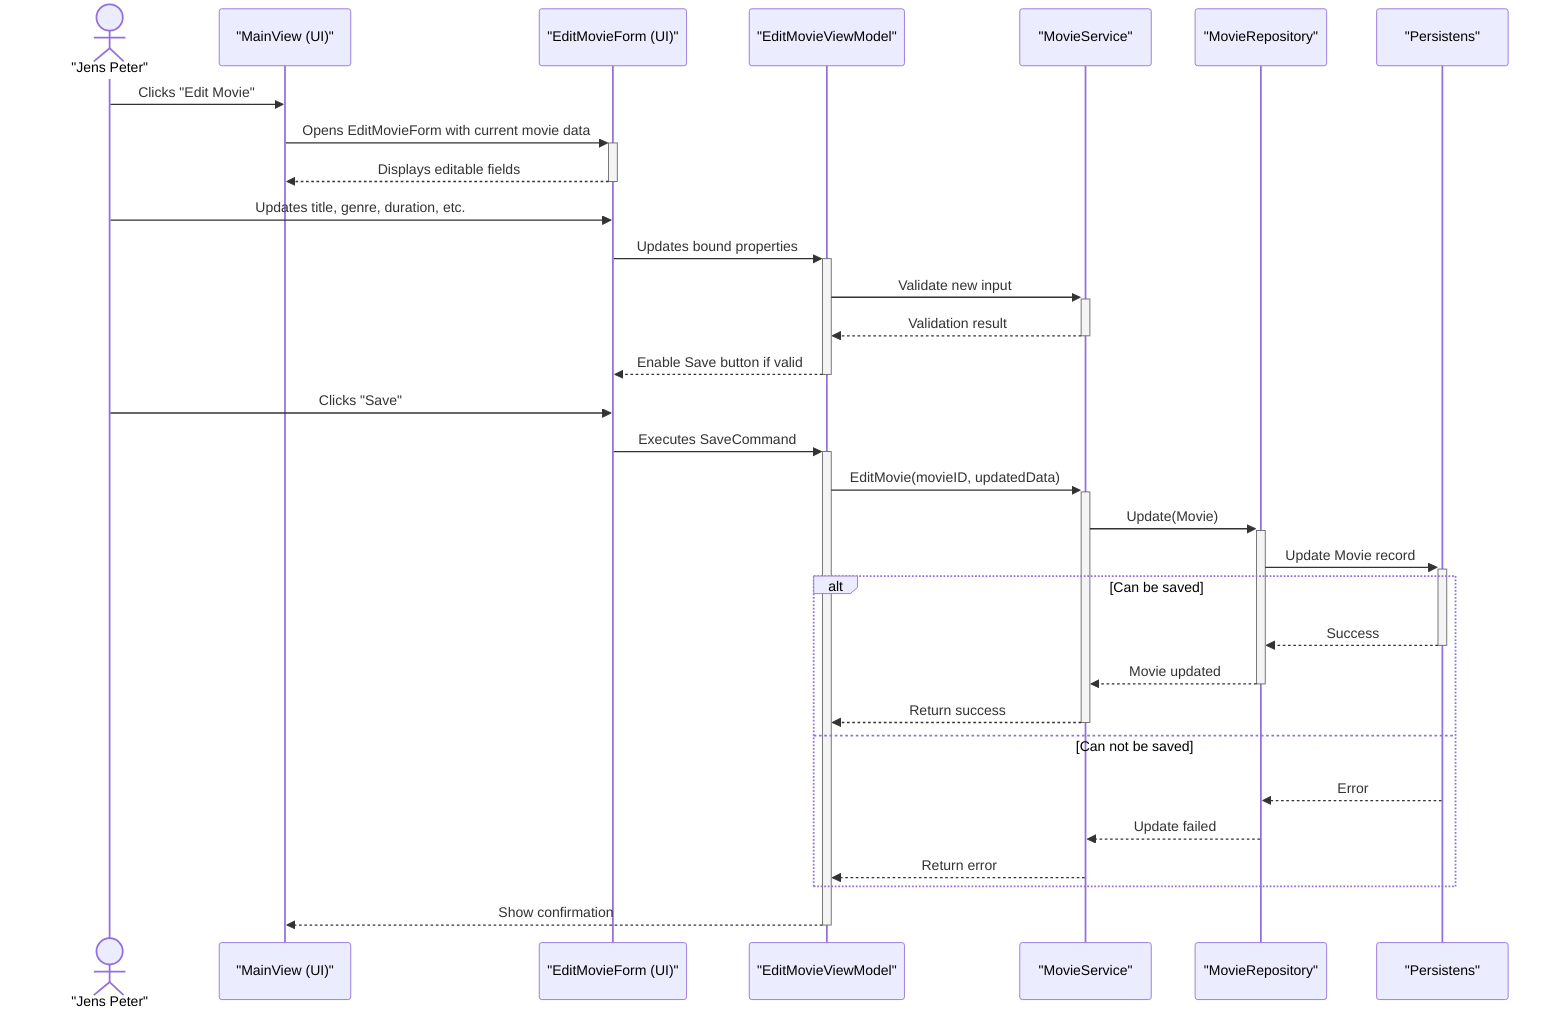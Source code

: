 ﻿sequenceDiagram
    actor JensPeter as "Jens Peter"
    participant UI as "MainView (UI)"
    participant Form as "EditMovieForm (UI)"
    participant VM as "EditMovieViewModel"
    participant Service as "MovieService"
    participant Repo as "MovieRepository"
    participant DB as "Persistens"

    JensPeter->>UI: Clicks "Edit Movie"
    UI->>+Form: Opens EditMovieForm with current movie data
    Form-->>-UI: Displays editable fields

    JensPeter->>Form: Updates title, genre, duration, etc.
    Form->>+VM: Updates bound properties

    VM->>+Service: Validate new input
    Service-->>-VM: Validation result
    VM-->>-Form: Enable Save button if valid

    JensPeter->>Form: Clicks "Save"
    Form->>+VM: Executes SaveCommand

    VM->>+Service: EditMovie(movieID, updatedData)
    Service->>+Repo: Update(Movie)
    Repo->>+DB: Update Movie record
    alt Can be saved
    DB-->>-Repo: Success
    Repo-->>-Service: Movie updated
    Service-->>-VM: Return success
    else Can not be saved
    DB-->>Repo: Error
    Repo-->>Service: Update failed
    Service-->>VM: Return error
    end
    VM-->>-UI: Show confirmation
